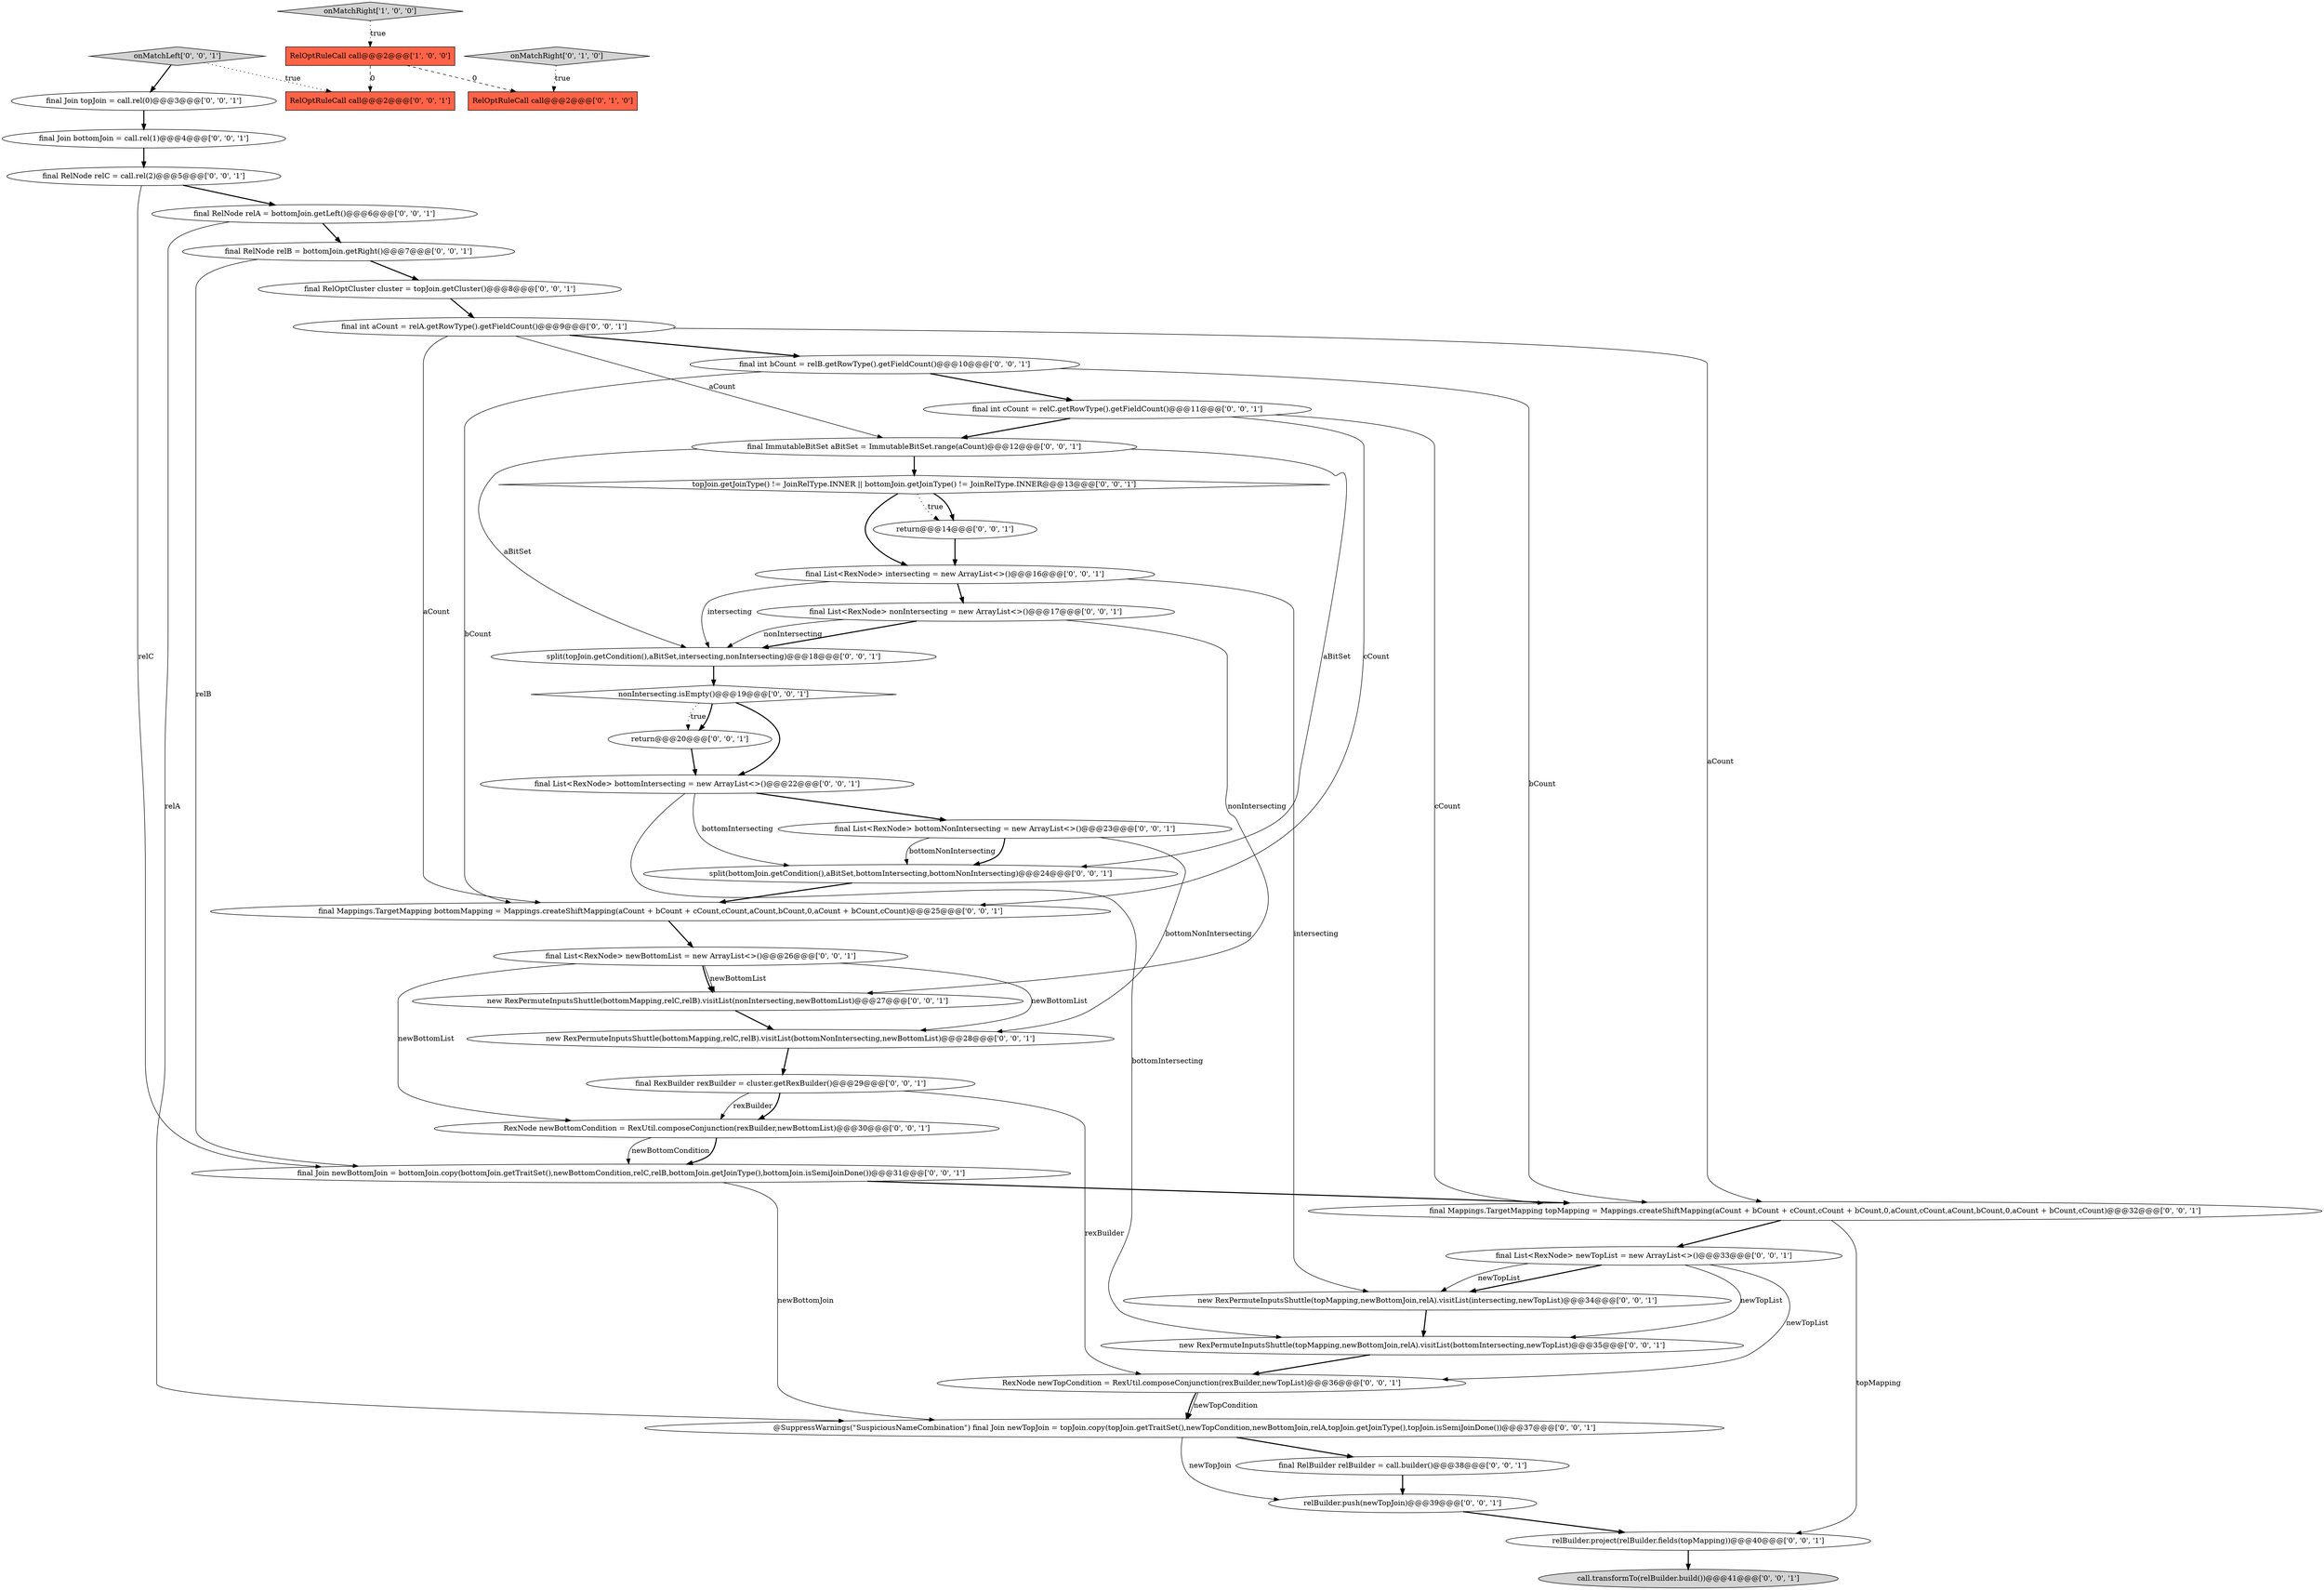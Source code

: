 digraph {
32 [style = filled, label = "final int cCount = relC.getRowType().getFieldCount()@@@11@@@['0', '0', '1']", fillcolor = white, shape = ellipse image = "AAA0AAABBB3BBB"];
24 [style = filled, label = "call.transformTo(relBuilder.build())@@@41@@@['0', '0', '1']", fillcolor = lightgray, shape = ellipse image = "AAA0AAABBB3BBB"];
31 [style = filled, label = "return@@@20@@@['0', '0', '1']", fillcolor = white, shape = ellipse image = "AAA0AAABBB3BBB"];
29 [style = filled, label = "split(bottomJoin.getCondition(),aBitSet,bottomIntersecting,bottomNonIntersecting)@@@24@@@['0', '0', '1']", fillcolor = white, shape = ellipse image = "AAA0AAABBB3BBB"];
0 [style = filled, label = "onMatchRight['1', '0', '0']", fillcolor = lightgray, shape = diamond image = "AAA0AAABBB1BBB"];
20 [style = filled, label = "new RexPermuteInputsShuttle(topMapping,newBottomJoin,relA).visitList(bottomIntersecting,newTopList)@@@35@@@['0', '0', '1']", fillcolor = white, shape = ellipse image = "AAA0AAABBB3BBB"];
26 [style = filled, label = "split(topJoin.getCondition(),aBitSet,intersecting,nonIntersecting)@@@18@@@['0', '0', '1']", fillcolor = white, shape = ellipse image = "AAA0AAABBB3BBB"];
36 [style = filled, label = "final List<RexNode> bottomNonIntersecting = new ArrayList<>()@@@23@@@['0', '0', '1']", fillcolor = white, shape = ellipse image = "AAA0AAABBB3BBB"];
12 [style = filled, label = "new RexPermuteInputsShuttle(bottomMapping,relC,relB).visitList(bottomNonIntersecting,newBottomList)@@@28@@@['0', '0', '1']", fillcolor = white, shape = ellipse image = "AAA0AAABBB3BBB"];
27 [style = filled, label = "final Join newBottomJoin = bottomJoin.copy(bottomJoin.getTraitSet(),newBottomCondition,relC,relB,bottomJoin.getJoinType(),bottomJoin.isSemiJoinDone())@@@31@@@['0', '0', '1']", fillcolor = white, shape = ellipse image = "AAA0AAABBB3BBB"];
21 [style = filled, label = "final RexBuilder rexBuilder = cluster.getRexBuilder()@@@29@@@['0', '0', '1']", fillcolor = white, shape = ellipse image = "AAA0AAABBB3BBB"];
10 [style = filled, label = "final List<RexNode> bottomIntersecting = new ArrayList<>()@@@22@@@['0', '0', '1']", fillcolor = white, shape = ellipse image = "AAA0AAABBB3BBB"];
4 [style = filled, label = "final RelBuilder relBuilder = call.builder()@@@38@@@['0', '0', '1']", fillcolor = white, shape = ellipse image = "AAA0AAABBB3BBB"];
33 [style = filled, label = "onMatchLeft['0', '0', '1']", fillcolor = lightgray, shape = diamond image = "AAA0AAABBB3BBB"];
41 [style = filled, label = "RexNode newTopCondition = RexUtil.composeConjunction(rexBuilder,newTopList)@@@36@@@['0', '0', '1']", fillcolor = white, shape = ellipse image = "AAA0AAABBB3BBB"];
42 [style = filled, label = "relBuilder.push(newTopJoin)@@@39@@@['0', '0', '1']", fillcolor = white, shape = ellipse image = "AAA0AAABBB3BBB"];
19 [style = filled, label = "return@@@14@@@['0', '0', '1']", fillcolor = white, shape = ellipse image = "AAA0AAABBB3BBB"];
2 [style = filled, label = "onMatchRight['0', '1', '0']", fillcolor = lightgray, shape = diamond image = "AAA0AAABBB2BBB"];
8 [style = filled, label = "final List<RexNode> newBottomList = new ArrayList<>()@@@26@@@['0', '0', '1']", fillcolor = white, shape = ellipse image = "AAA0AAABBB3BBB"];
3 [style = filled, label = "RelOptRuleCall call@@@2@@@['0', '1', '0']", fillcolor = tomato, shape = box image = "AAA1AAABBB2BBB"];
13 [style = filled, label = "RelOptRuleCall call@@@2@@@['0', '0', '1']", fillcolor = tomato, shape = box image = "AAA0AAABBB3BBB"];
34 [style = filled, label = "new RexPermuteInputsShuttle(bottomMapping,relC,relB).visitList(nonIntersecting,newBottomList)@@@27@@@['0', '0', '1']", fillcolor = white, shape = ellipse image = "AAA0AAABBB3BBB"];
1 [style = filled, label = "RelOptRuleCall call@@@2@@@['1', '0', '0']", fillcolor = tomato, shape = box image = "AAA1AAABBB1BBB"];
7 [style = filled, label = "final RelNode relC = call.rel(2)@@@5@@@['0', '0', '1']", fillcolor = white, shape = ellipse image = "AAA0AAABBB3BBB"];
6 [style = filled, label = "final Join bottomJoin = call.rel(1)@@@4@@@['0', '0', '1']", fillcolor = white, shape = ellipse image = "AAA0AAABBB3BBB"];
15 [style = filled, label = "topJoin.getJoinType() != JoinRelType.INNER || bottomJoin.getJoinType() != JoinRelType.INNER@@@13@@@['0', '0', '1']", fillcolor = white, shape = diamond image = "AAA0AAABBB3BBB"];
35 [style = filled, label = "final RelOptCluster cluster = topJoin.getCluster()@@@8@@@['0', '0', '1']", fillcolor = white, shape = ellipse image = "AAA0AAABBB3BBB"];
17 [style = filled, label = "final RelNode relA = bottomJoin.getLeft()@@@6@@@['0', '0', '1']", fillcolor = white, shape = ellipse image = "AAA0AAABBB3BBB"];
11 [style = filled, label = "relBuilder.project(relBuilder.fields(topMapping))@@@40@@@['0', '0', '1']", fillcolor = white, shape = ellipse image = "AAA0AAABBB3BBB"];
37 [style = filled, label = "new RexPermuteInputsShuttle(topMapping,newBottomJoin,relA).visitList(intersecting,newTopList)@@@34@@@['0', '0', '1']", fillcolor = white, shape = ellipse image = "AAA0AAABBB3BBB"];
40 [style = filled, label = "final Mappings.TargetMapping topMapping = Mappings.createShiftMapping(aCount + bCount + cCount,cCount + bCount,0,aCount,cCount,aCount,bCount,0,aCount + bCount,cCount)@@@32@@@['0', '0', '1']", fillcolor = white, shape = ellipse image = "AAA0AAABBB3BBB"];
23 [style = filled, label = "final Mappings.TargetMapping bottomMapping = Mappings.createShiftMapping(aCount + bCount + cCount,cCount,aCount,bCount,0,aCount + bCount,cCount)@@@25@@@['0', '0', '1']", fillcolor = white, shape = ellipse image = "AAA0AAABBB3BBB"];
38 [style = filled, label = "final int aCount = relA.getRowType().getFieldCount()@@@9@@@['0', '0', '1']", fillcolor = white, shape = ellipse image = "AAA0AAABBB3BBB"];
39 [style = filled, label = "final ImmutableBitSet aBitSet = ImmutableBitSet.range(aCount)@@@12@@@['0', '0', '1']", fillcolor = white, shape = ellipse image = "AAA0AAABBB3BBB"];
30 [style = filled, label = "final Join topJoin = call.rel(0)@@@3@@@['0', '0', '1']", fillcolor = white, shape = ellipse image = "AAA0AAABBB3BBB"];
28 [style = filled, label = "nonIntersecting.isEmpty()@@@19@@@['0', '0', '1']", fillcolor = white, shape = diamond image = "AAA0AAABBB3BBB"];
5 [style = filled, label = "RexNode newBottomCondition = RexUtil.composeConjunction(rexBuilder,newBottomList)@@@30@@@['0', '0', '1']", fillcolor = white, shape = ellipse image = "AAA0AAABBB3BBB"];
9 [style = filled, label = "final List<RexNode> intersecting = new ArrayList<>()@@@16@@@['0', '0', '1']", fillcolor = white, shape = ellipse image = "AAA0AAABBB3BBB"];
22 [style = filled, label = "@SuppressWarnings(\"SuspiciousNameCombination\") final Join newTopJoin = topJoin.copy(topJoin.getTraitSet(),newTopCondition,newBottomJoin,relA,topJoin.getJoinType(),topJoin.isSemiJoinDone())@@@37@@@['0', '0', '1']", fillcolor = white, shape = ellipse image = "AAA0AAABBB3BBB"];
16 [style = filled, label = "final List<RexNode> newTopList = new ArrayList<>()@@@33@@@['0', '0', '1']", fillcolor = white, shape = ellipse image = "AAA0AAABBB3BBB"];
18 [style = filled, label = "final List<RexNode> nonIntersecting = new ArrayList<>()@@@17@@@['0', '0', '1']", fillcolor = white, shape = ellipse image = "AAA0AAABBB3BBB"];
25 [style = filled, label = "final RelNode relB = bottomJoin.getRight()@@@7@@@['0', '0', '1']", fillcolor = white, shape = ellipse image = "AAA0AAABBB3BBB"];
14 [style = filled, label = "final int bCount = relB.getRowType().getFieldCount()@@@10@@@['0', '0', '1']", fillcolor = white, shape = ellipse image = "AAA0AAABBB3BBB"];
2->3 [style = dotted, label="true"];
8->34 [style = solid, label="newBottomList"];
17->25 [style = bold, label=""];
8->34 [style = bold, label=""];
32->23 [style = solid, label="cCount"];
28->31 [style = dotted, label="true"];
33->13 [style = dotted, label="true"];
39->15 [style = bold, label=""];
16->37 [style = bold, label=""];
17->22 [style = solid, label="relA"];
7->17 [style = bold, label=""];
1->3 [style = dashed, label="0"];
28->10 [style = bold, label=""];
16->20 [style = solid, label="newTopList"];
25->27 [style = solid, label="relB"];
21->41 [style = solid, label="rexBuilder"];
12->21 [style = bold, label=""];
36->29 [style = bold, label=""];
9->26 [style = solid, label="intersecting"];
7->27 [style = solid, label="relC"];
40->11 [style = solid, label="topMapping"];
28->31 [style = bold, label=""];
8->5 [style = solid, label="newBottomList"];
21->5 [style = solid, label="rexBuilder"];
18->26 [style = bold, label=""];
37->20 [style = bold, label=""];
9->37 [style = solid, label="intersecting"];
4->42 [style = bold, label=""];
32->40 [style = solid, label="cCount"];
16->41 [style = solid, label="newTopList"];
18->26 [style = solid, label="nonIntersecting"];
29->23 [style = bold, label=""];
8->12 [style = solid, label="newBottomList"];
23->8 [style = bold, label=""];
30->6 [style = bold, label=""];
25->35 [style = bold, label=""];
15->19 [style = bold, label=""];
34->12 [style = bold, label=""];
11->24 [style = bold, label=""];
22->42 [style = solid, label="newTopJoin"];
38->23 [style = solid, label="aCount"];
39->29 [style = solid, label="aBitSet"];
38->14 [style = bold, label=""];
10->36 [style = bold, label=""];
38->39 [style = solid, label="aCount"];
22->4 [style = bold, label=""];
10->29 [style = solid, label="bottomIntersecting"];
1->13 [style = dashed, label="0"];
41->22 [style = solid, label="newTopCondition"];
21->5 [style = bold, label=""];
39->26 [style = solid, label="aBitSet"];
18->34 [style = solid, label="nonIntersecting"];
20->41 [style = bold, label=""];
27->22 [style = solid, label="newBottomJoin"];
9->18 [style = bold, label=""];
40->16 [style = bold, label=""];
16->37 [style = solid, label="newTopList"];
19->9 [style = bold, label=""];
36->12 [style = solid, label="bottomNonIntersecting"];
42->11 [style = bold, label=""];
15->9 [style = bold, label=""];
15->19 [style = dotted, label="true"];
31->10 [style = bold, label=""];
14->23 [style = solid, label="bCount"];
14->40 [style = solid, label="bCount"];
33->30 [style = bold, label=""];
32->39 [style = bold, label=""];
27->40 [style = bold, label=""];
5->27 [style = solid, label="newBottomCondition"];
35->38 [style = bold, label=""];
26->28 [style = bold, label=""];
5->27 [style = bold, label=""];
41->22 [style = bold, label=""];
6->7 [style = bold, label=""];
14->32 [style = bold, label=""];
10->20 [style = solid, label="bottomIntersecting"];
38->40 [style = solid, label="aCount"];
0->1 [style = dotted, label="true"];
36->29 [style = solid, label="bottomNonIntersecting"];
}
